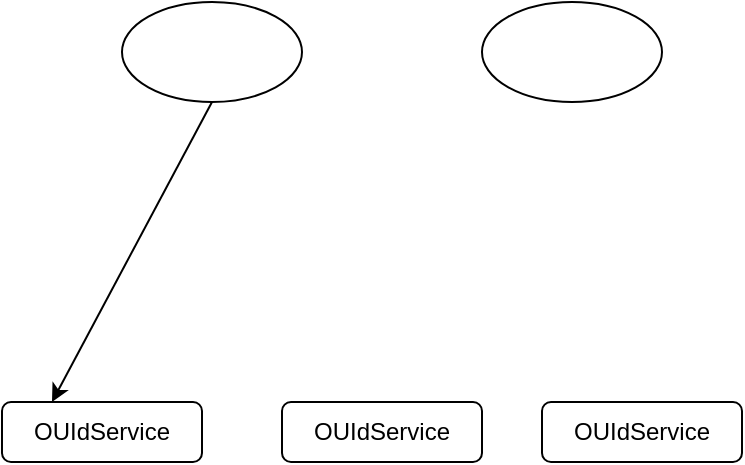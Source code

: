 <mxfile version="15.7.0" type="github">
  <diagram id="LW-kfNWGcV2sWXvCd-RO" name="第 1 页">
    <mxGraphModel dx="1159" dy="713" grid="1" gridSize="10" guides="1" tooltips="1" connect="1" arrows="1" fold="1" page="1" pageScale="1" pageWidth="827" pageHeight="1169" math="0" shadow="0">
      <root>
        <mxCell id="0" />
        <mxCell id="1" parent="0" />
        <mxCell id="9X81ClNAljNY7smqvJx3-3" value="OUIdService" style="rounded=1;whiteSpace=wrap;html=1;" vertex="1" parent="1">
          <mxGeometry x="310" y="270" width="100" height="30" as="geometry" />
        </mxCell>
        <mxCell id="9X81ClNAljNY7smqvJx3-4" value="OUIdService" style="rounded=1;whiteSpace=wrap;html=1;" vertex="1" parent="1">
          <mxGeometry x="450" y="270" width="100" height="30" as="geometry" />
        </mxCell>
        <mxCell id="9X81ClNAljNY7smqvJx3-5" value="OUIdService" style="rounded=1;whiteSpace=wrap;html=1;" vertex="1" parent="1">
          <mxGeometry x="580" y="270" width="100" height="30" as="geometry" />
        </mxCell>
        <mxCell id="9X81ClNAljNY7smqvJx3-9" style="rounded=0;orthogonalLoop=1;jettySize=auto;html=1;exitX=0.5;exitY=1;exitDx=0;exitDy=0;entryX=0.25;entryY=0;entryDx=0;entryDy=0;" edge="1" parent="1" source="9X81ClNAljNY7smqvJx3-6" target="9X81ClNAljNY7smqvJx3-3">
          <mxGeometry relative="1" as="geometry" />
        </mxCell>
        <mxCell id="9X81ClNAljNY7smqvJx3-6" value="" style="ellipse;whiteSpace=wrap;html=1;" vertex="1" parent="1">
          <mxGeometry x="370" y="70" width="90" height="50" as="geometry" />
        </mxCell>
        <mxCell id="9X81ClNAljNY7smqvJx3-7" value="" style="ellipse;whiteSpace=wrap;html=1;" vertex="1" parent="1">
          <mxGeometry x="550" y="70" width="90" height="50" as="geometry" />
        </mxCell>
      </root>
    </mxGraphModel>
  </diagram>
</mxfile>
